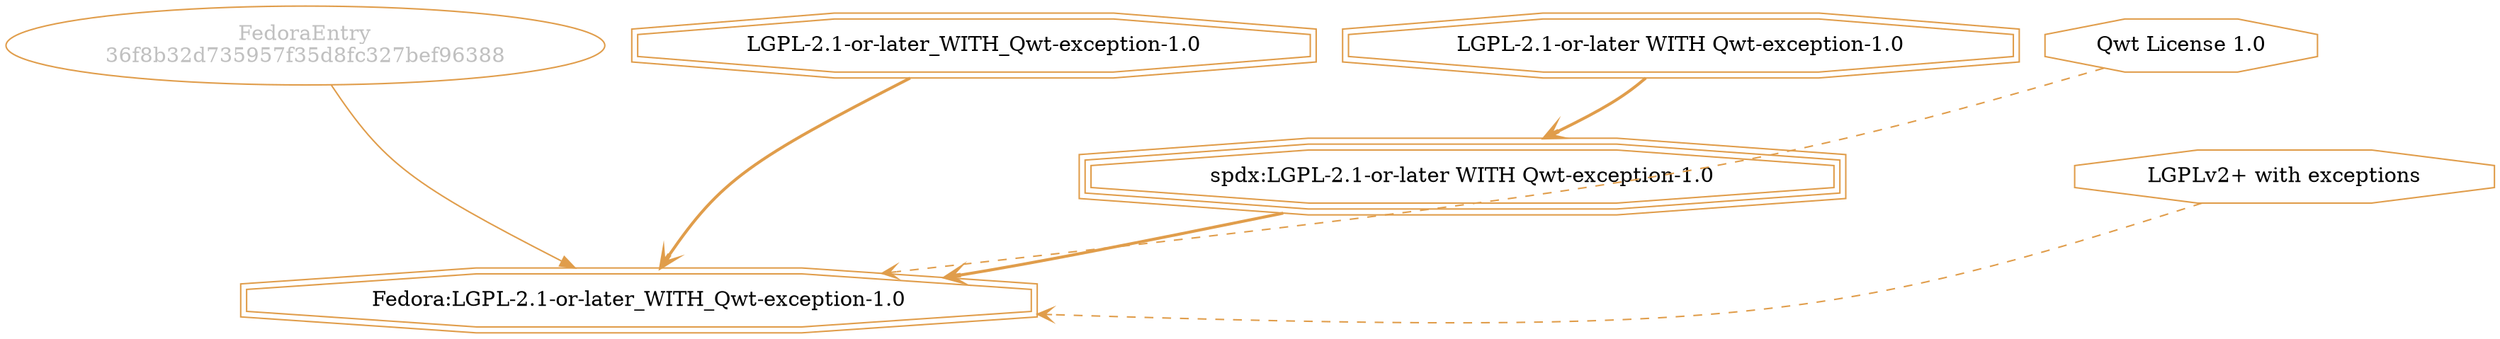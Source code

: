 strict digraph {
    node [shape=box];
    graph [splines=curved];
    6940 [label="FedoraEntry\n36f8b32d735957f35d8fc327bef96388"
         ,fontcolor=gray
         ,color="#e09d4b"
         ,fillcolor="beige;1"
         ,shape=ellipse];
    6941 [label="Fedora:LGPL-2.1-or-later_WITH_Qwt-exception-1.0"
         ,color="#e09d4b"
         ,shape=doubleoctagon];
    6942 [label="LGPL-2.1-or-later_WITH_Qwt-exception-1.0"
         ,color="#e09d4b"
         ,shape=doubleoctagon];
    6943 [label="spdx:LGPL-2.1-or-later WITH Qwt-exception-1.0"
         ,color="#e09d4b"
         ,shape=tripleoctagon];
    6944 [label="LGPL-2.1-or-later WITH Qwt-exception-1.0"
         ,color="#e09d4b"
         ,shape=doubleoctagon];
    6945 [label="Qwt License 1.0"
         ,color="#e09d4b"
         ,shape=octagon];
    6946 [label="LGPLv2+ with exceptions"
         ,color="#e09d4b"
         ,shape=octagon];
    6940 -> 6941 [weight=0.5
                 ,color="#e09d4b"];
    6942 -> 6941 [style=bold
                 ,arrowhead=vee
                 ,weight=0.7
                 ,color="#e09d4b"];
    6943 -> 6941 [style=bold
                 ,arrowhead=vee
                 ,weight=0.7
                 ,color="#e09d4b"];
    6944 -> 6943 [style=bold
                 ,arrowhead=vee
                 ,weight=0.7
                 ,color="#e09d4b"];
    6945 -> 6941 [style=dashed
                 ,arrowhead=vee
                 ,weight=0.5
                 ,color="#e09d4b"];
    6946 -> 6941 [style=dashed
                 ,arrowhead=vee
                 ,weight=0.5
                 ,color="#e09d4b"];
}
